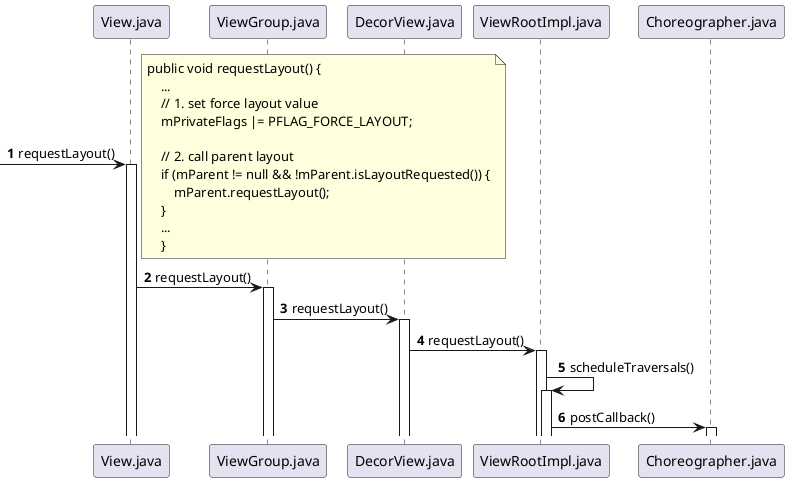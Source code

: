 @startuml
'https://plantuml.com/sequence-diagram

autonumber

-> View.java: requestLayout()
activate View.java
note right
    public void requestLayout() {
        ...
        // 1. set force layout value
        mPrivateFlags |= PFLAG_FORCE_LAYOUT;

        // 2. call parent layout
        if (mParent != null && !mParent.isLayoutRequested()) {
            mParent.requestLayout();
        }
        ...
        }
end note
View.java -> ViewGroup.java : requestLayout()
activate ViewGroup.java
ViewGroup.java -> DecorView.java: requestLayout()
activate DecorView.java
DecorView.java -> ViewRootImpl.java: requestLayout()
activate ViewRootImpl.java
ViewRootImpl.java -> ViewRootImpl.java: scheduleTraversals()
activate ViewRootImpl.java
ViewRootImpl.java -> Choreographer.java: postCallback()
activate Choreographer.java



@enduml